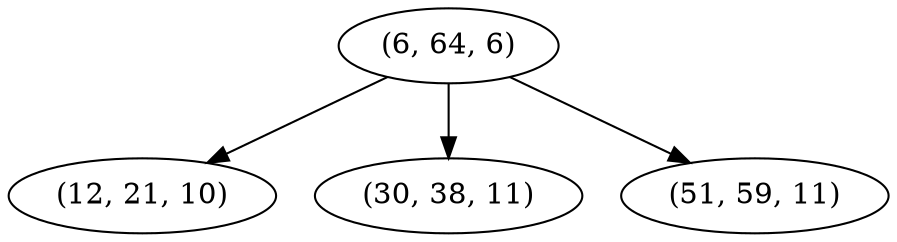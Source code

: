 digraph tree {
    "(6, 64, 6)";
    "(12, 21, 10)";
    "(30, 38, 11)";
    "(51, 59, 11)";
    "(6, 64, 6)" -> "(12, 21, 10)";
    "(6, 64, 6)" -> "(30, 38, 11)";
    "(6, 64, 6)" -> "(51, 59, 11)";
}
